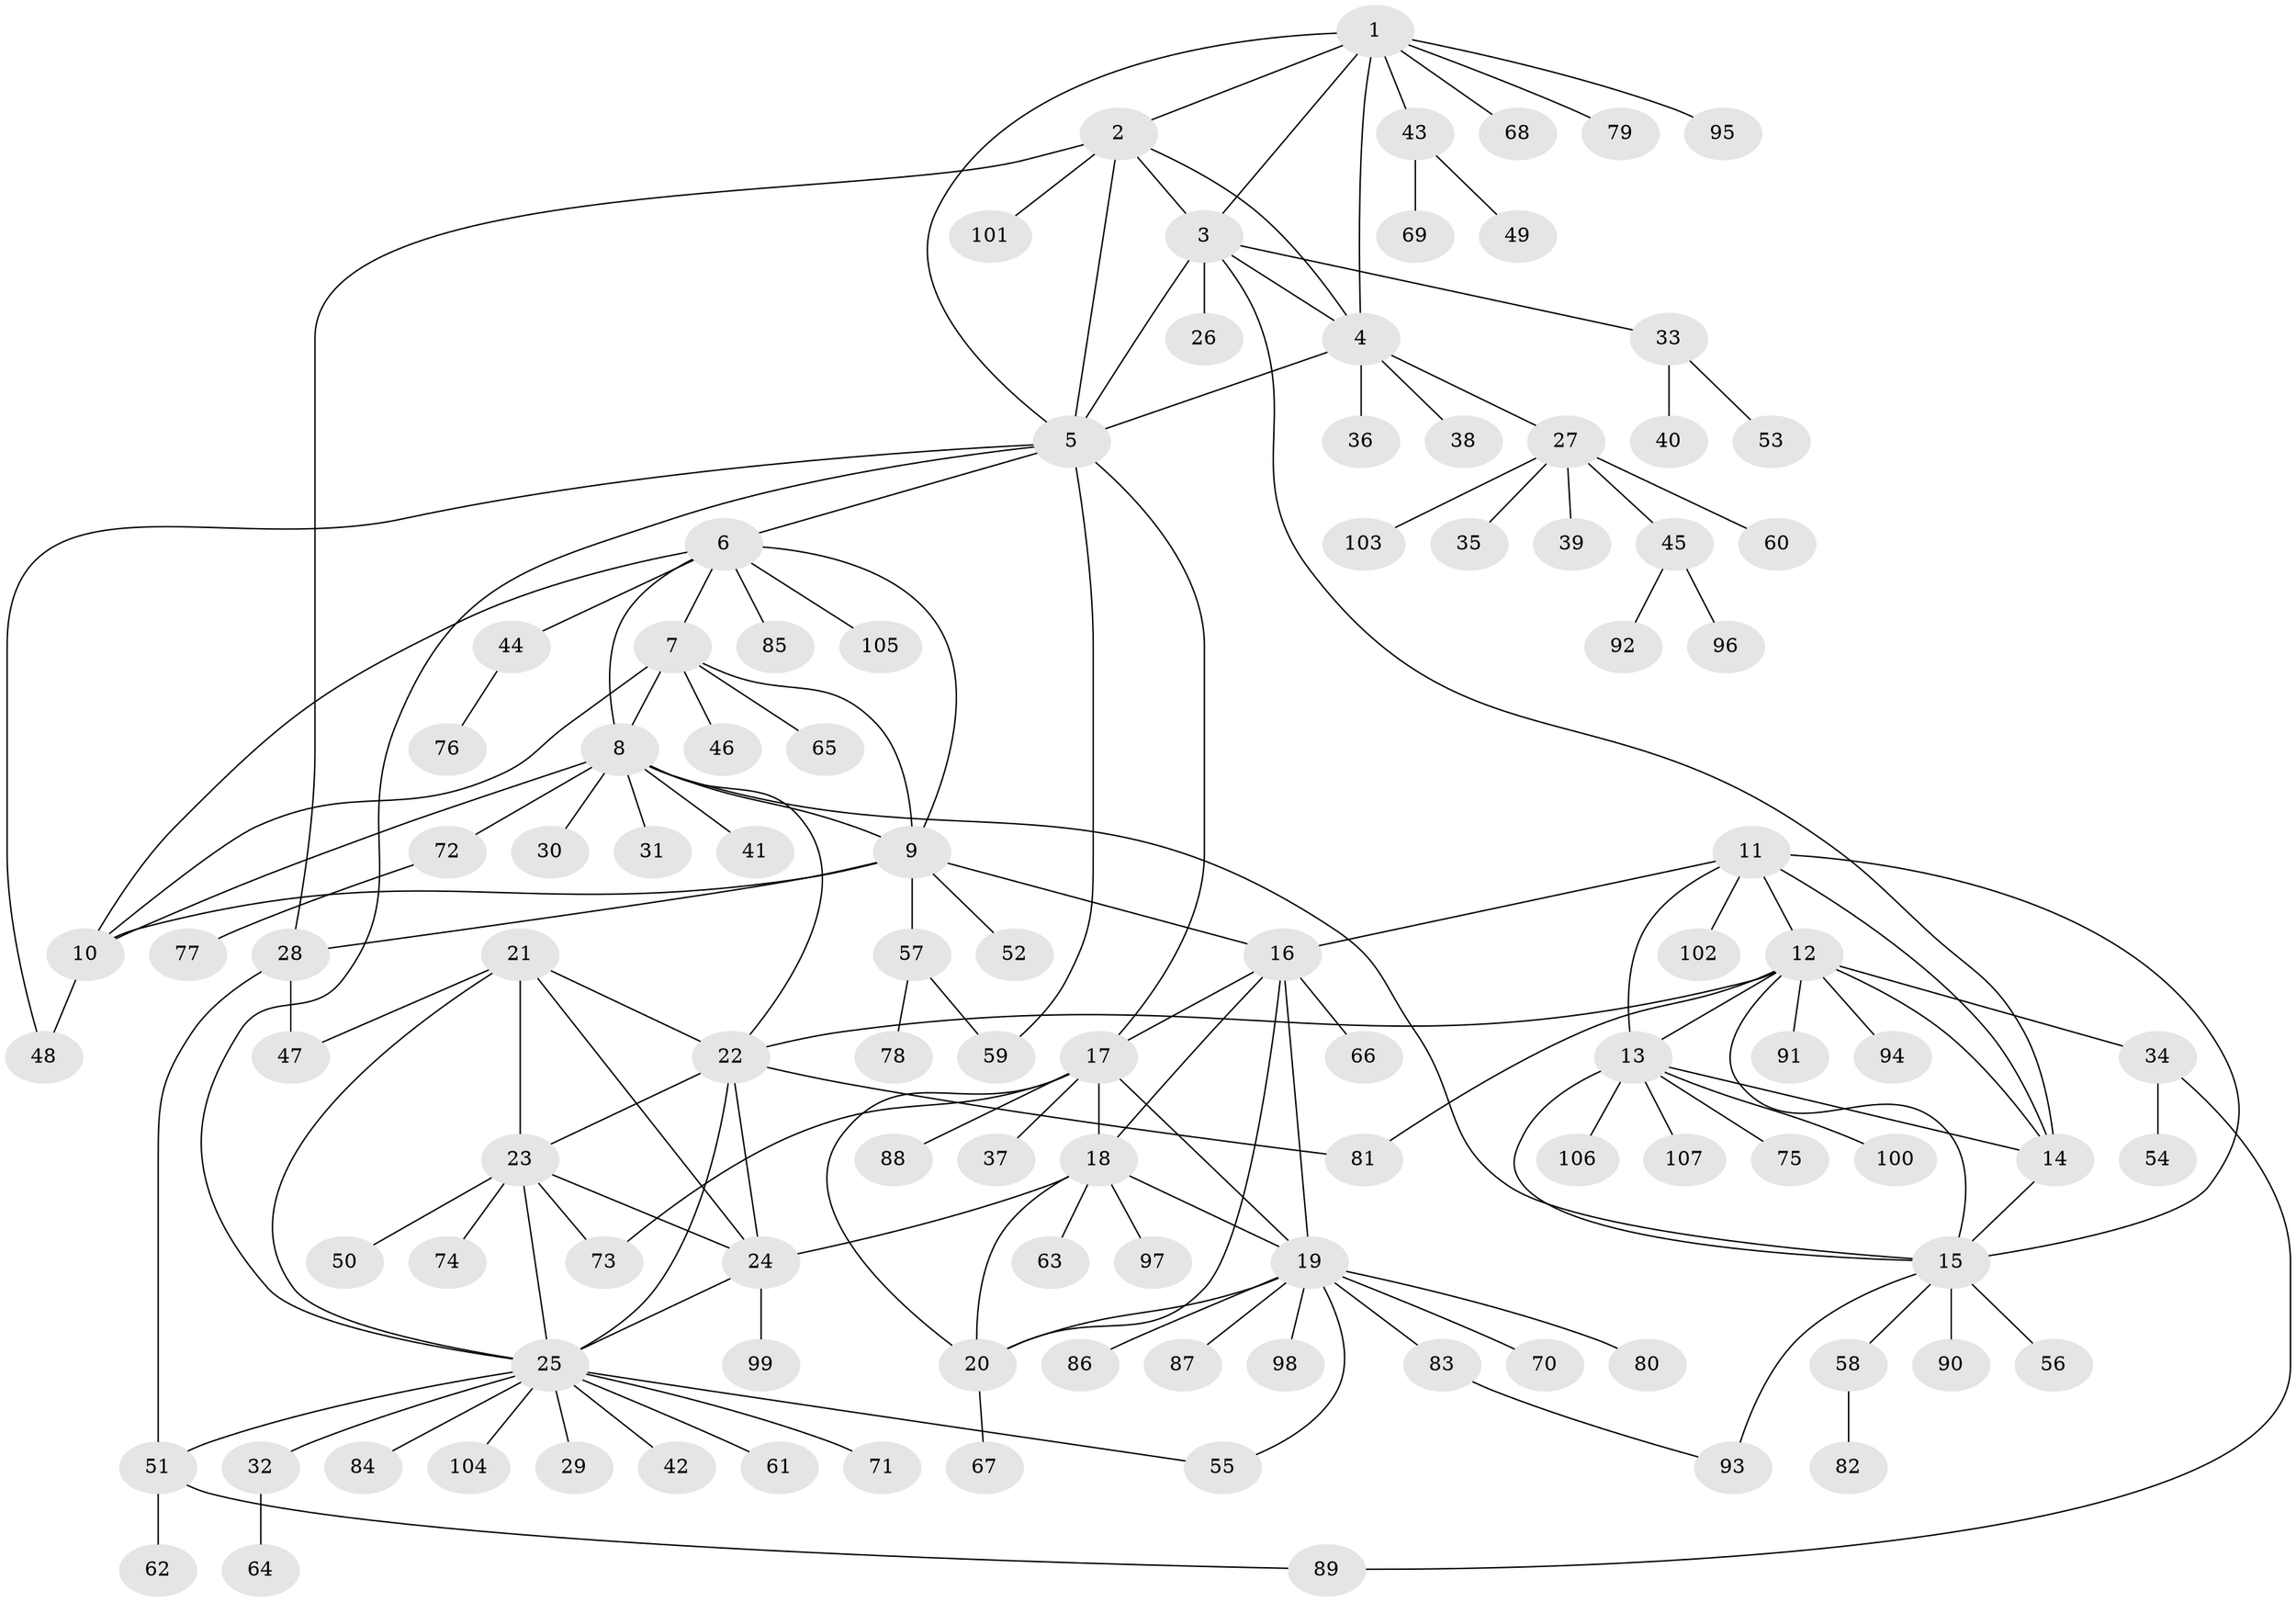 // Generated by graph-tools (version 1.1) at 2025/54/03/09/25 04:54:34]
// undirected, 107 vertices, 152 edges
graph export_dot {
graph [start="1"]
  node [color=gray90,style=filled];
  1;
  2;
  3;
  4;
  5;
  6;
  7;
  8;
  9;
  10;
  11;
  12;
  13;
  14;
  15;
  16;
  17;
  18;
  19;
  20;
  21;
  22;
  23;
  24;
  25;
  26;
  27;
  28;
  29;
  30;
  31;
  32;
  33;
  34;
  35;
  36;
  37;
  38;
  39;
  40;
  41;
  42;
  43;
  44;
  45;
  46;
  47;
  48;
  49;
  50;
  51;
  52;
  53;
  54;
  55;
  56;
  57;
  58;
  59;
  60;
  61;
  62;
  63;
  64;
  65;
  66;
  67;
  68;
  69;
  70;
  71;
  72;
  73;
  74;
  75;
  76;
  77;
  78;
  79;
  80;
  81;
  82;
  83;
  84;
  85;
  86;
  87;
  88;
  89;
  90;
  91;
  92;
  93;
  94;
  95;
  96;
  97;
  98;
  99;
  100;
  101;
  102;
  103;
  104;
  105;
  106;
  107;
  1 -- 2;
  1 -- 3;
  1 -- 4;
  1 -- 5;
  1 -- 43;
  1 -- 68;
  1 -- 79;
  1 -- 95;
  2 -- 3;
  2 -- 4;
  2 -- 5;
  2 -- 28;
  2 -- 101;
  3 -- 4;
  3 -- 5;
  3 -- 14;
  3 -- 26;
  3 -- 33;
  4 -- 5;
  4 -- 27;
  4 -- 36;
  4 -- 38;
  5 -- 6;
  5 -- 17;
  5 -- 25;
  5 -- 48;
  5 -- 59;
  6 -- 7;
  6 -- 8;
  6 -- 9;
  6 -- 10;
  6 -- 44;
  6 -- 85;
  6 -- 105;
  7 -- 8;
  7 -- 9;
  7 -- 10;
  7 -- 46;
  7 -- 65;
  8 -- 9;
  8 -- 10;
  8 -- 15;
  8 -- 22;
  8 -- 30;
  8 -- 31;
  8 -- 41;
  8 -- 72;
  9 -- 10;
  9 -- 16;
  9 -- 28;
  9 -- 52;
  9 -- 57;
  10 -- 48;
  11 -- 12;
  11 -- 13;
  11 -- 14;
  11 -- 15;
  11 -- 16;
  11 -- 102;
  12 -- 13;
  12 -- 14;
  12 -- 15;
  12 -- 22;
  12 -- 34;
  12 -- 81;
  12 -- 91;
  12 -- 94;
  13 -- 14;
  13 -- 15;
  13 -- 75;
  13 -- 100;
  13 -- 106;
  13 -- 107;
  14 -- 15;
  15 -- 56;
  15 -- 58;
  15 -- 90;
  15 -- 93;
  16 -- 17;
  16 -- 18;
  16 -- 19;
  16 -- 20;
  16 -- 66;
  17 -- 18;
  17 -- 19;
  17 -- 20;
  17 -- 37;
  17 -- 73;
  17 -- 88;
  18 -- 19;
  18 -- 20;
  18 -- 24;
  18 -- 63;
  18 -- 97;
  19 -- 20;
  19 -- 55;
  19 -- 70;
  19 -- 80;
  19 -- 83;
  19 -- 86;
  19 -- 87;
  19 -- 98;
  20 -- 67;
  21 -- 22;
  21 -- 23;
  21 -- 24;
  21 -- 25;
  21 -- 47;
  22 -- 23;
  22 -- 24;
  22 -- 25;
  22 -- 81;
  23 -- 24;
  23 -- 25;
  23 -- 50;
  23 -- 73;
  23 -- 74;
  24 -- 25;
  24 -- 99;
  25 -- 29;
  25 -- 32;
  25 -- 42;
  25 -- 51;
  25 -- 55;
  25 -- 61;
  25 -- 71;
  25 -- 84;
  25 -- 104;
  27 -- 35;
  27 -- 39;
  27 -- 45;
  27 -- 60;
  27 -- 103;
  28 -- 47;
  28 -- 51;
  32 -- 64;
  33 -- 40;
  33 -- 53;
  34 -- 54;
  34 -- 89;
  43 -- 49;
  43 -- 69;
  44 -- 76;
  45 -- 92;
  45 -- 96;
  51 -- 62;
  51 -- 89;
  57 -- 59;
  57 -- 78;
  58 -- 82;
  72 -- 77;
  83 -- 93;
}
